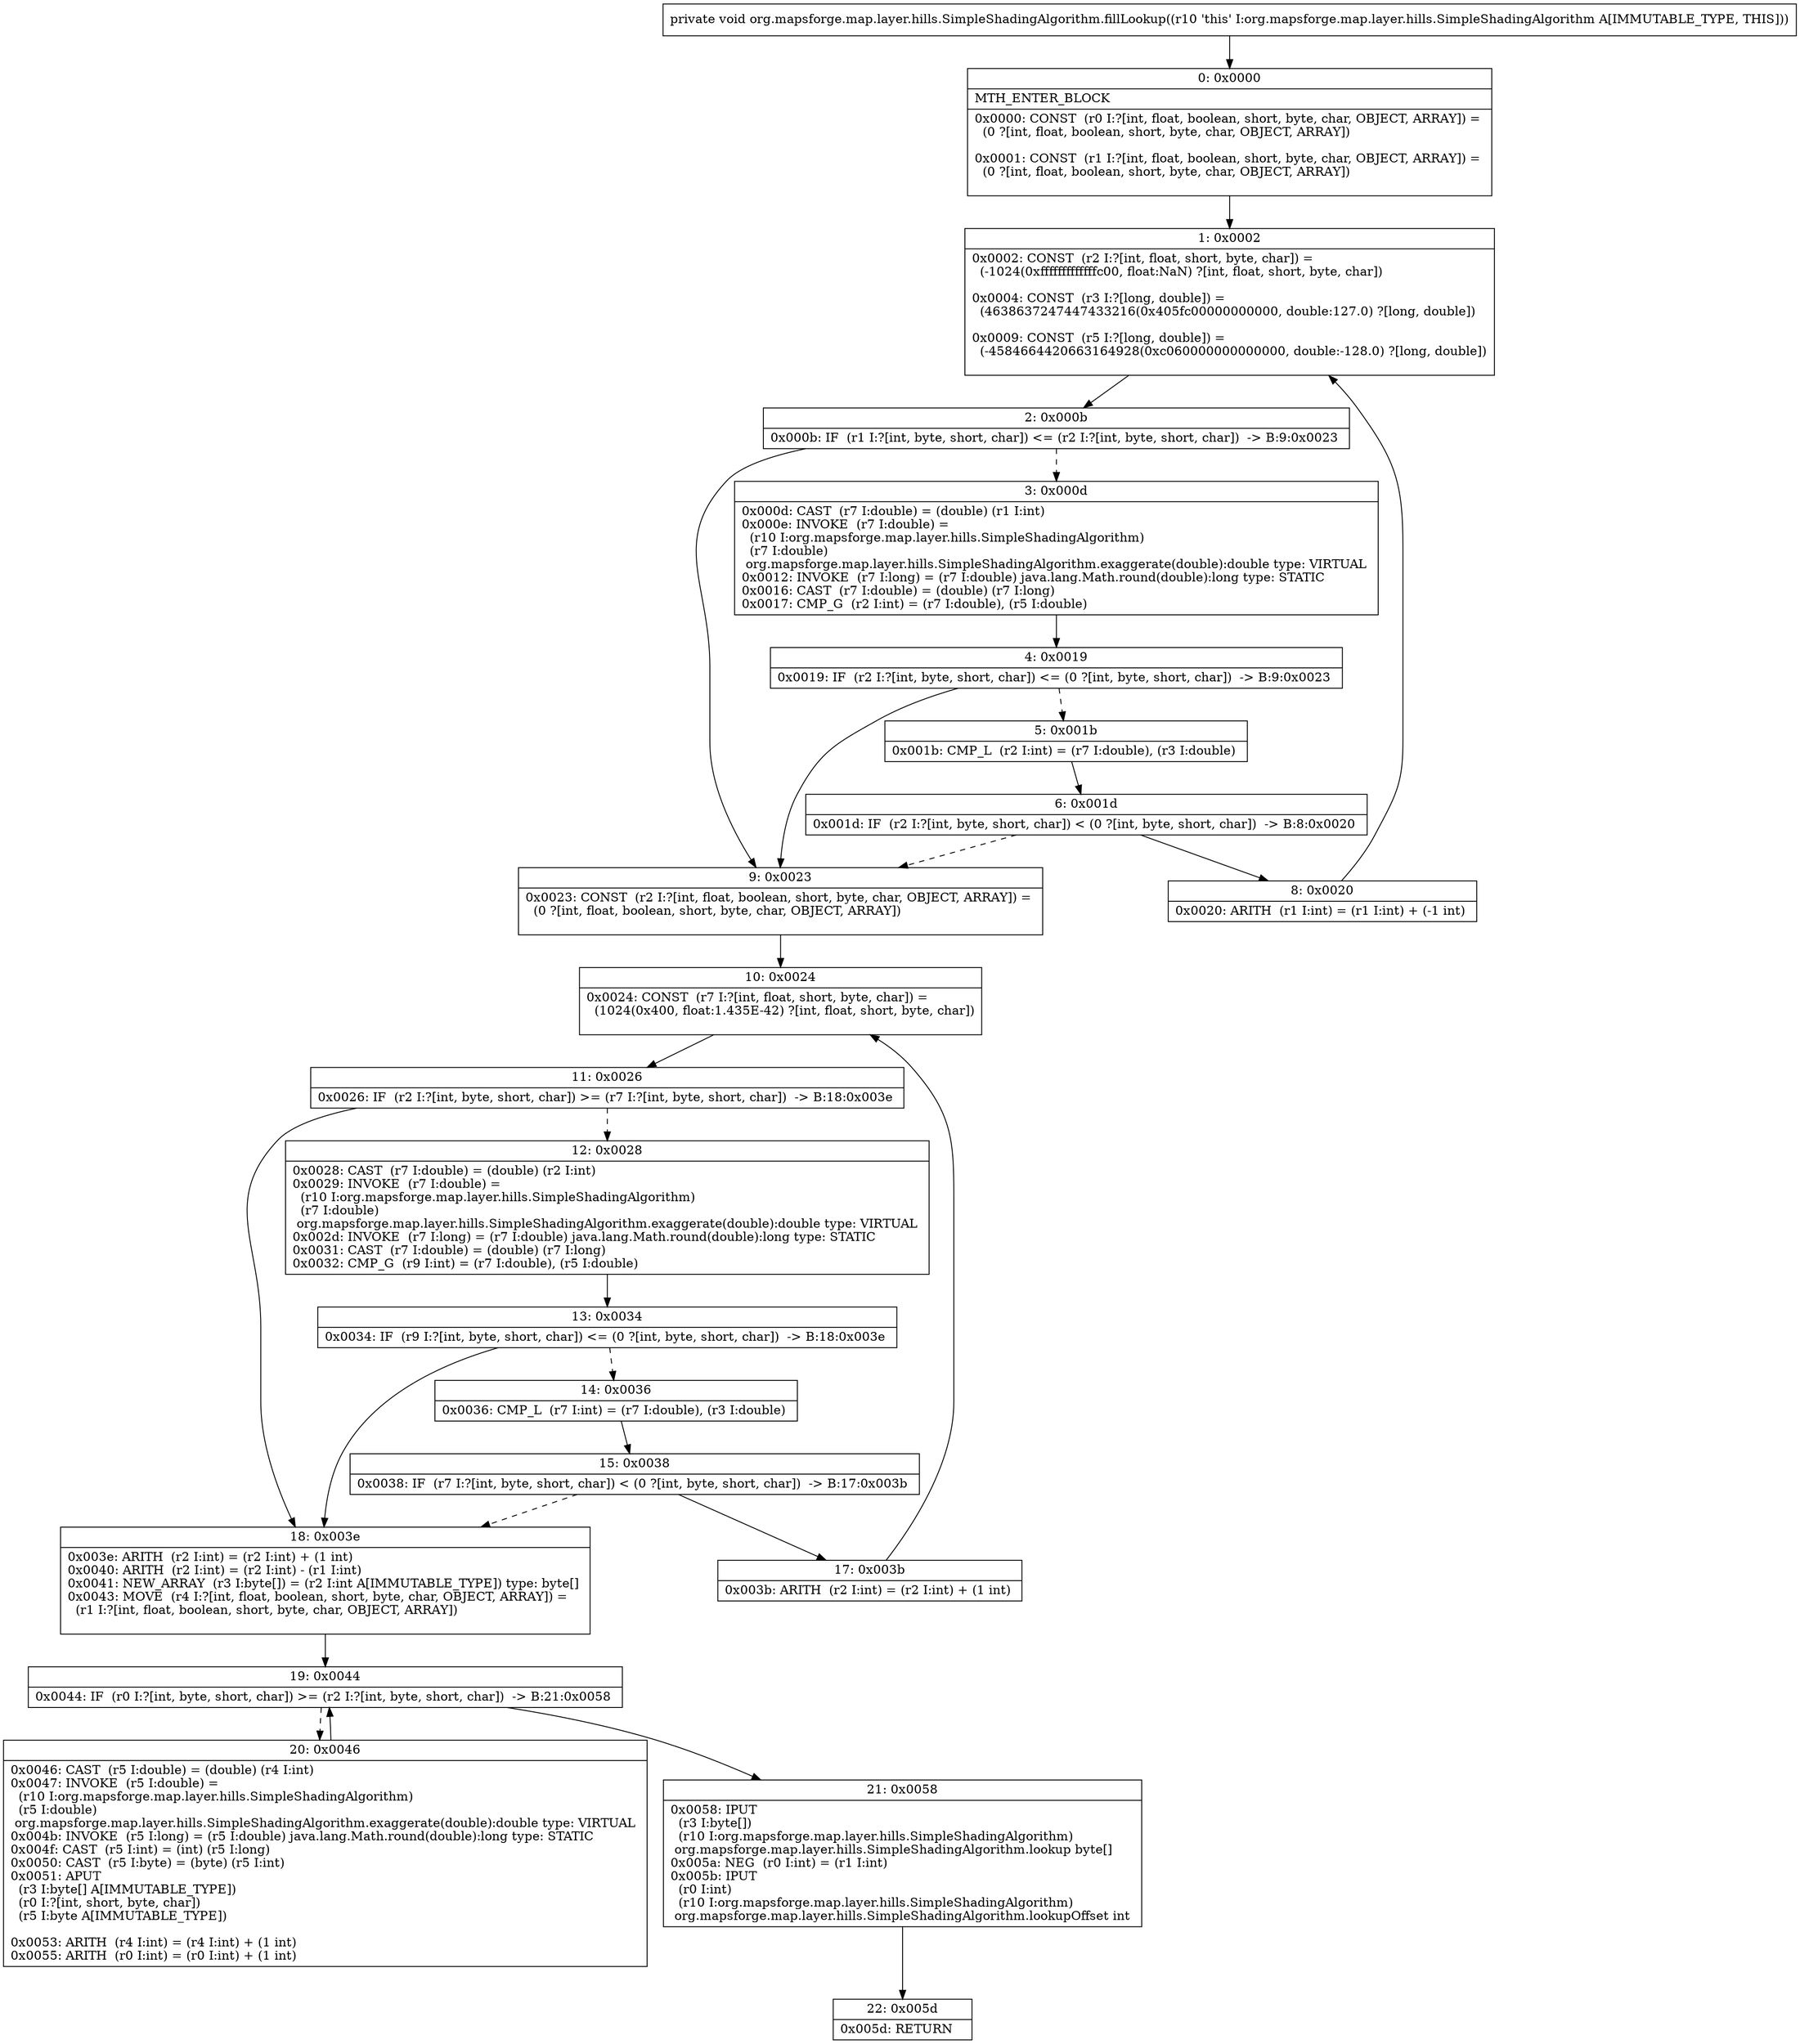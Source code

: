 digraph "CFG fororg.mapsforge.map.layer.hills.SimpleShadingAlgorithm.fillLookup()V" {
Node_0 [shape=record,label="{0\:\ 0x0000|MTH_ENTER_BLOCK\l|0x0000: CONST  (r0 I:?[int, float, boolean, short, byte, char, OBJECT, ARRAY]) = \l  (0 ?[int, float, boolean, short, byte, char, OBJECT, ARRAY])\l \l0x0001: CONST  (r1 I:?[int, float, boolean, short, byte, char, OBJECT, ARRAY]) = \l  (0 ?[int, float, boolean, short, byte, char, OBJECT, ARRAY])\l \l}"];
Node_1 [shape=record,label="{1\:\ 0x0002|0x0002: CONST  (r2 I:?[int, float, short, byte, char]) = \l  (\-1024(0xfffffffffffffc00, float:NaN) ?[int, float, short, byte, char])\l \l0x0004: CONST  (r3 I:?[long, double]) = \l  (4638637247447433216(0x405fc00000000000, double:127.0) ?[long, double])\l \l0x0009: CONST  (r5 I:?[long, double]) = \l  (\-4584664420663164928(0xc060000000000000, double:\-128.0) ?[long, double])\l \l}"];
Node_2 [shape=record,label="{2\:\ 0x000b|0x000b: IF  (r1 I:?[int, byte, short, char]) \<= (r2 I:?[int, byte, short, char])  \-\> B:9:0x0023 \l}"];
Node_3 [shape=record,label="{3\:\ 0x000d|0x000d: CAST  (r7 I:double) = (double) (r1 I:int) \l0x000e: INVOKE  (r7 I:double) = \l  (r10 I:org.mapsforge.map.layer.hills.SimpleShadingAlgorithm)\l  (r7 I:double)\l org.mapsforge.map.layer.hills.SimpleShadingAlgorithm.exaggerate(double):double type: VIRTUAL \l0x0012: INVOKE  (r7 I:long) = (r7 I:double) java.lang.Math.round(double):long type: STATIC \l0x0016: CAST  (r7 I:double) = (double) (r7 I:long) \l0x0017: CMP_G  (r2 I:int) = (r7 I:double), (r5 I:double) \l}"];
Node_4 [shape=record,label="{4\:\ 0x0019|0x0019: IF  (r2 I:?[int, byte, short, char]) \<= (0 ?[int, byte, short, char])  \-\> B:9:0x0023 \l}"];
Node_5 [shape=record,label="{5\:\ 0x001b|0x001b: CMP_L  (r2 I:int) = (r7 I:double), (r3 I:double) \l}"];
Node_6 [shape=record,label="{6\:\ 0x001d|0x001d: IF  (r2 I:?[int, byte, short, char]) \< (0 ?[int, byte, short, char])  \-\> B:8:0x0020 \l}"];
Node_8 [shape=record,label="{8\:\ 0x0020|0x0020: ARITH  (r1 I:int) = (r1 I:int) + (\-1 int) \l}"];
Node_9 [shape=record,label="{9\:\ 0x0023|0x0023: CONST  (r2 I:?[int, float, boolean, short, byte, char, OBJECT, ARRAY]) = \l  (0 ?[int, float, boolean, short, byte, char, OBJECT, ARRAY])\l \l}"];
Node_10 [shape=record,label="{10\:\ 0x0024|0x0024: CONST  (r7 I:?[int, float, short, byte, char]) = \l  (1024(0x400, float:1.435E\-42) ?[int, float, short, byte, char])\l \l}"];
Node_11 [shape=record,label="{11\:\ 0x0026|0x0026: IF  (r2 I:?[int, byte, short, char]) \>= (r7 I:?[int, byte, short, char])  \-\> B:18:0x003e \l}"];
Node_12 [shape=record,label="{12\:\ 0x0028|0x0028: CAST  (r7 I:double) = (double) (r2 I:int) \l0x0029: INVOKE  (r7 I:double) = \l  (r10 I:org.mapsforge.map.layer.hills.SimpleShadingAlgorithm)\l  (r7 I:double)\l org.mapsforge.map.layer.hills.SimpleShadingAlgorithm.exaggerate(double):double type: VIRTUAL \l0x002d: INVOKE  (r7 I:long) = (r7 I:double) java.lang.Math.round(double):long type: STATIC \l0x0031: CAST  (r7 I:double) = (double) (r7 I:long) \l0x0032: CMP_G  (r9 I:int) = (r7 I:double), (r5 I:double) \l}"];
Node_13 [shape=record,label="{13\:\ 0x0034|0x0034: IF  (r9 I:?[int, byte, short, char]) \<= (0 ?[int, byte, short, char])  \-\> B:18:0x003e \l}"];
Node_14 [shape=record,label="{14\:\ 0x0036|0x0036: CMP_L  (r7 I:int) = (r7 I:double), (r3 I:double) \l}"];
Node_15 [shape=record,label="{15\:\ 0x0038|0x0038: IF  (r7 I:?[int, byte, short, char]) \< (0 ?[int, byte, short, char])  \-\> B:17:0x003b \l}"];
Node_17 [shape=record,label="{17\:\ 0x003b|0x003b: ARITH  (r2 I:int) = (r2 I:int) + (1 int) \l}"];
Node_18 [shape=record,label="{18\:\ 0x003e|0x003e: ARITH  (r2 I:int) = (r2 I:int) + (1 int) \l0x0040: ARITH  (r2 I:int) = (r2 I:int) \- (r1 I:int) \l0x0041: NEW_ARRAY  (r3 I:byte[]) = (r2 I:int A[IMMUTABLE_TYPE]) type: byte[] \l0x0043: MOVE  (r4 I:?[int, float, boolean, short, byte, char, OBJECT, ARRAY]) = \l  (r1 I:?[int, float, boolean, short, byte, char, OBJECT, ARRAY])\l \l}"];
Node_19 [shape=record,label="{19\:\ 0x0044|0x0044: IF  (r0 I:?[int, byte, short, char]) \>= (r2 I:?[int, byte, short, char])  \-\> B:21:0x0058 \l}"];
Node_20 [shape=record,label="{20\:\ 0x0046|0x0046: CAST  (r5 I:double) = (double) (r4 I:int) \l0x0047: INVOKE  (r5 I:double) = \l  (r10 I:org.mapsforge.map.layer.hills.SimpleShadingAlgorithm)\l  (r5 I:double)\l org.mapsforge.map.layer.hills.SimpleShadingAlgorithm.exaggerate(double):double type: VIRTUAL \l0x004b: INVOKE  (r5 I:long) = (r5 I:double) java.lang.Math.round(double):long type: STATIC \l0x004f: CAST  (r5 I:int) = (int) (r5 I:long) \l0x0050: CAST  (r5 I:byte) = (byte) (r5 I:int) \l0x0051: APUT  \l  (r3 I:byte[] A[IMMUTABLE_TYPE])\l  (r0 I:?[int, short, byte, char])\l  (r5 I:byte A[IMMUTABLE_TYPE])\l \l0x0053: ARITH  (r4 I:int) = (r4 I:int) + (1 int) \l0x0055: ARITH  (r0 I:int) = (r0 I:int) + (1 int) \l}"];
Node_21 [shape=record,label="{21\:\ 0x0058|0x0058: IPUT  \l  (r3 I:byte[])\l  (r10 I:org.mapsforge.map.layer.hills.SimpleShadingAlgorithm)\l org.mapsforge.map.layer.hills.SimpleShadingAlgorithm.lookup byte[] \l0x005a: NEG  (r0 I:int) = (r1 I:int) \l0x005b: IPUT  \l  (r0 I:int)\l  (r10 I:org.mapsforge.map.layer.hills.SimpleShadingAlgorithm)\l org.mapsforge.map.layer.hills.SimpleShadingAlgorithm.lookupOffset int \l}"];
Node_22 [shape=record,label="{22\:\ 0x005d|0x005d: RETURN   \l}"];
MethodNode[shape=record,label="{private void org.mapsforge.map.layer.hills.SimpleShadingAlgorithm.fillLookup((r10 'this' I:org.mapsforge.map.layer.hills.SimpleShadingAlgorithm A[IMMUTABLE_TYPE, THIS])) }"];
MethodNode -> Node_0;
Node_0 -> Node_1;
Node_1 -> Node_2;
Node_2 -> Node_3[style=dashed];
Node_2 -> Node_9;
Node_3 -> Node_4;
Node_4 -> Node_5[style=dashed];
Node_4 -> Node_9;
Node_5 -> Node_6;
Node_6 -> Node_8;
Node_6 -> Node_9[style=dashed];
Node_8 -> Node_1;
Node_9 -> Node_10;
Node_10 -> Node_11;
Node_11 -> Node_12[style=dashed];
Node_11 -> Node_18;
Node_12 -> Node_13;
Node_13 -> Node_14[style=dashed];
Node_13 -> Node_18;
Node_14 -> Node_15;
Node_15 -> Node_17;
Node_15 -> Node_18[style=dashed];
Node_17 -> Node_10;
Node_18 -> Node_19;
Node_19 -> Node_20[style=dashed];
Node_19 -> Node_21;
Node_20 -> Node_19;
Node_21 -> Node_22;
}

